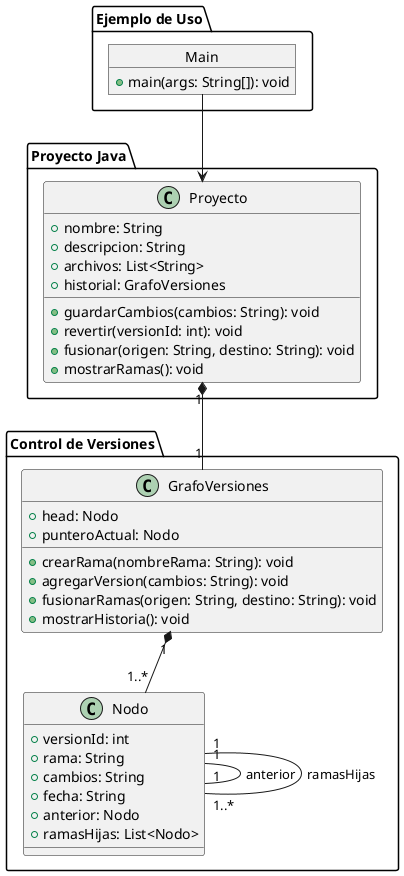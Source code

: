 @startuml
package "Control de Versiones" {
    class Nodo {
        + versionId: int
        + rama: String
        + cambios: String
        + fecha: String
        + anterior: Nodo
        + ramasHijas: List<Nodo>
    }

    class GrafoVersiones {
        + head: Nodo
        + punteroActual: Nodo
        + crearRama(nombreRama: String): void
        + agregarVersion(cambios: String): void
        + fusionarRamas(origen: String, destino: String): void
        + mostrarHistoria(): void
    }

    Nodo "1" -- "1" Nodo : anterior
    Nodo "1" -- "1..*" Nodo : ramasHijas
    GrafoVersiones "1" *-- "1..*" Nodo
}

package "Proyecto Java" {
    class Proyecto {
        + nombre: String
        + descripcion: String
        + archivos: List<String>
        + historial: GrafoVersiones
        + guardarCambios(cambios: String): void
        + revertir(versionId: int): void
        + fusionar(origen: String, destino: String): void
        + mostrarRamas(): void
    }

    Proyecto "1" *-- "1" GrafoVersiones
}

package "Ejemplo de Uso" {
    object "Main" as Main {
        + main(args: String[]): void
    }
    Main --> Proyecto
}
@enduml